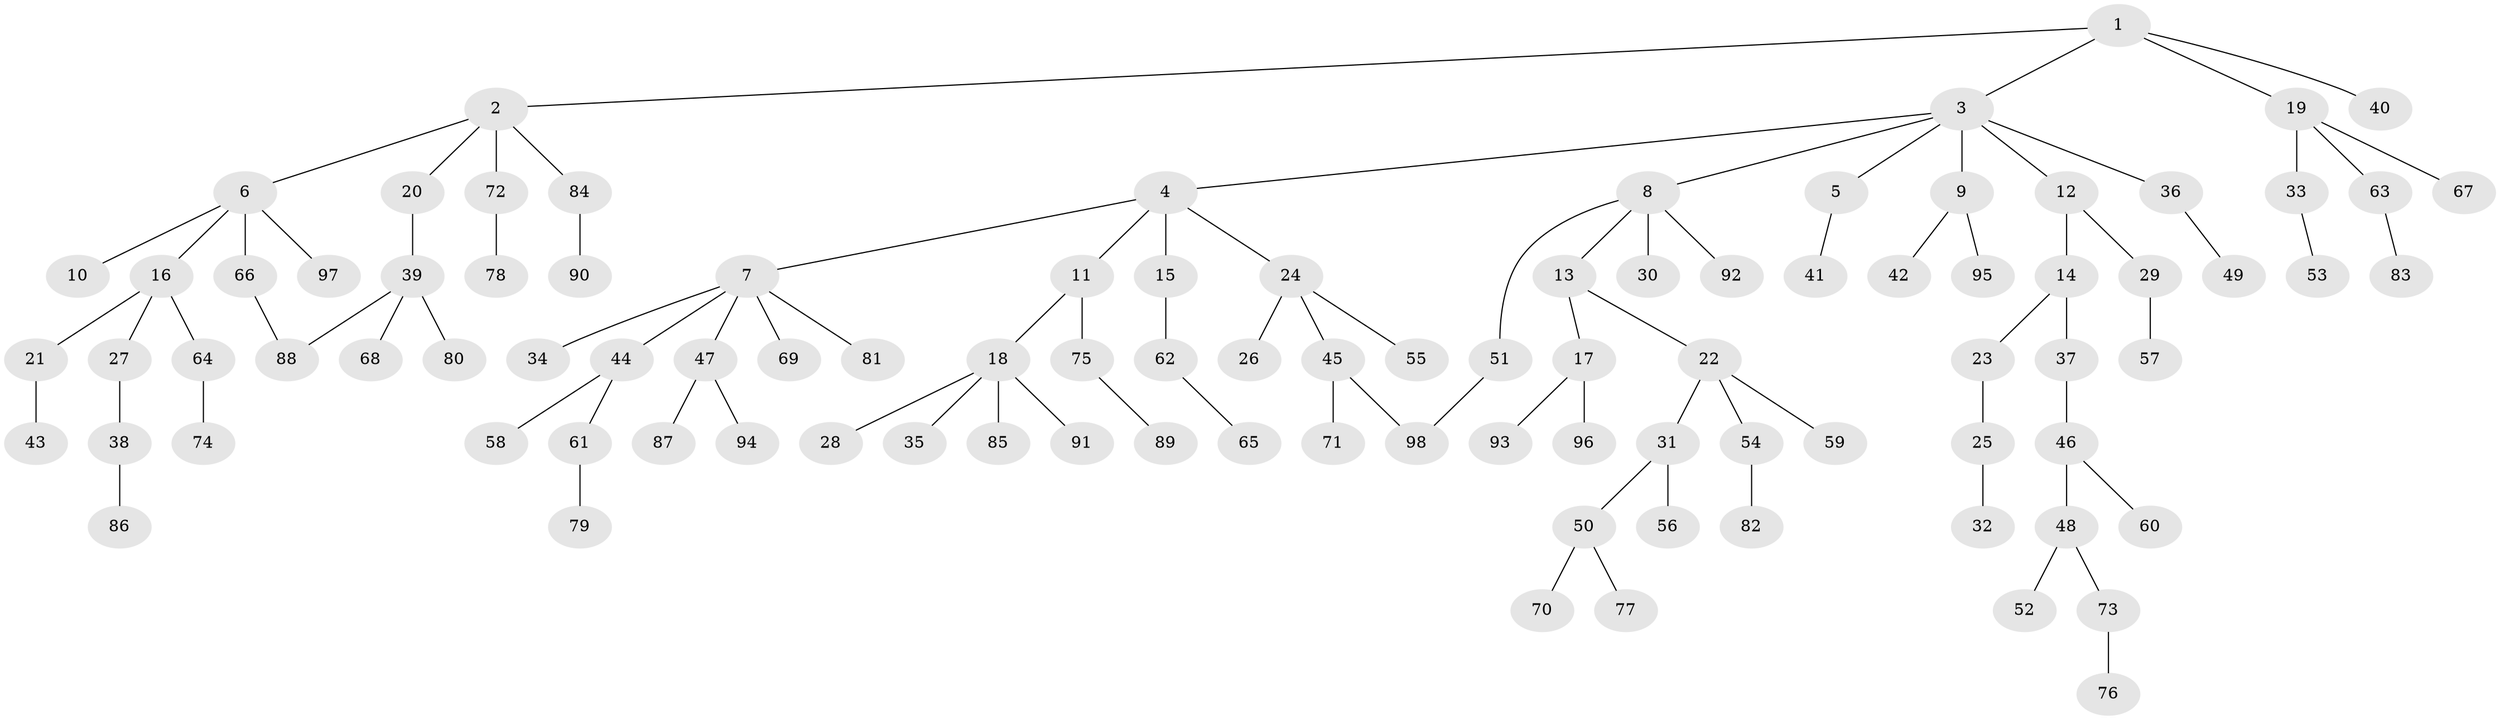 // coarse degree distribution, {3: 0.15151515151515152, 5: 0.030303030303030304, 8: 0.015151515151515152, 7: 0.015151515151515152, 1: 0.5303030303030303, 4: 0.07575757575757576, 2: 0.18181818181818182}
// Generated by graph-tools (version 1.1) at 2025/23/03/03/25 07:23:30]
// undirected, 98 vertices, 99 edges
graph export_dot {
graph [start="1"]
  node [color=gray90,style=filled];
  1;
  2;
  3;
  4;
  5;
  6;
  7;
  8;
  9;
  10;
  11;
  12;
  13;
  14;
  15;
  16;
  17;
  18;
  19;
  20;
  21;
  22;
  23;
  24;
  25;
  26;
  27;
  28;
  29;
  30;
  31;
  32;
  33;
  34;
  35;
  36;
  37;
  38;
  39;
  40;
  41;
  42;
  43;
  44;
  45;
  46;
  47;
  48;
  49;
  50;
  51;
  52;
  53;
  54;
  55;
  56;
  57;
  58;
  59;
  60;
  61;
  62;
  63;
  64;
  65;
  66;
  67;
  68;
  69;
  70;
  71;
  72;
  73;
  74;
  75;
  76;
  77;
  78;
  79;
  80;
  81;
  82;
  83;
  84;
  85;
  86;
  87;
  88;
  89;
  90;
  91;
  92;
  93;
  94;
  95;
  96;
  97;
  98;
  1 -- 2;
  1 -- 3;
  1 -- 19;
  1 -- 40;
  2 -- 6;
  2 -- 20;
  2 -- 72;
  2 -- 84;
  3 -- 4;
  3 -- 5;
  3 -- 8;
  3 -- 9;
  3 -- 12;
  3 -- 36;
  4 -- 7;
  4 -- 11;
  4 -- 15;
  4 -- 24;
  5 -- 41;
  6 -- 10;
  6 -- 16;
  6 -- 66;
  6 -- 97;
  7 -- 34;
  7 -- 44;
  7 -- 47;
  7 -- 69;
  7 -- 81;
  8 -- 13;
  8 -- 30;
  8 -- 51;
  8 -- 92;
  9 -- 42;
  9 -- 95;
  11 -- 18;
  11 -- 75;
  12 -- 14;
  12 -- 29;
  13 -- 17;
  13 -- 22;
  14 -- 23;
  14 -- 37;
  15 -- 62;
  16 -- 21;
  16 -- 27;
  16 -- 64;
  17 -- 93;
  17 -- 96;
  18 -- 28;
  18 -- 35;
  18 -- 85;
  18 -- 91;
  19 -- 33;
  19 -- 63;
  19 -- 67;
  20 -- 39;
  21 -- 43;
  22 -- 31;
  22 -- 54;
  22 -- 59;
  23 -- 25;
  24 -- 26;
  24 -- 45;
  24 -- 55;
  25 -- 32;
  27 -- 38;
  29 -- 57;
  31 -- 50;
  31 -- 56;
  33 -- 53;
  36 -- 49;
  37 -- 46;
  38 -- 86;
  39 -- 68;
  39 -- 80;
  39 -- 88;
  44 -- 58;
  44 -- 61;
  45 -- 71;
  45 -- 98;
  46 -- 48;
  46 -- 60;
  47 -- 87;
  47 -- 94;
  48 -- 52;
  48 -- 73;
  50 -- 70;
  50 -- 77;
  51 -- 98;
  54 -- 82;
  61 -- 79;
  62 -- 65;
  63 -- 83;
  64 -- 74;
  66 -- 88;
  72 -- 78;
  73 -- 76;
  75 -- 89;
  84 -- 90;
}
